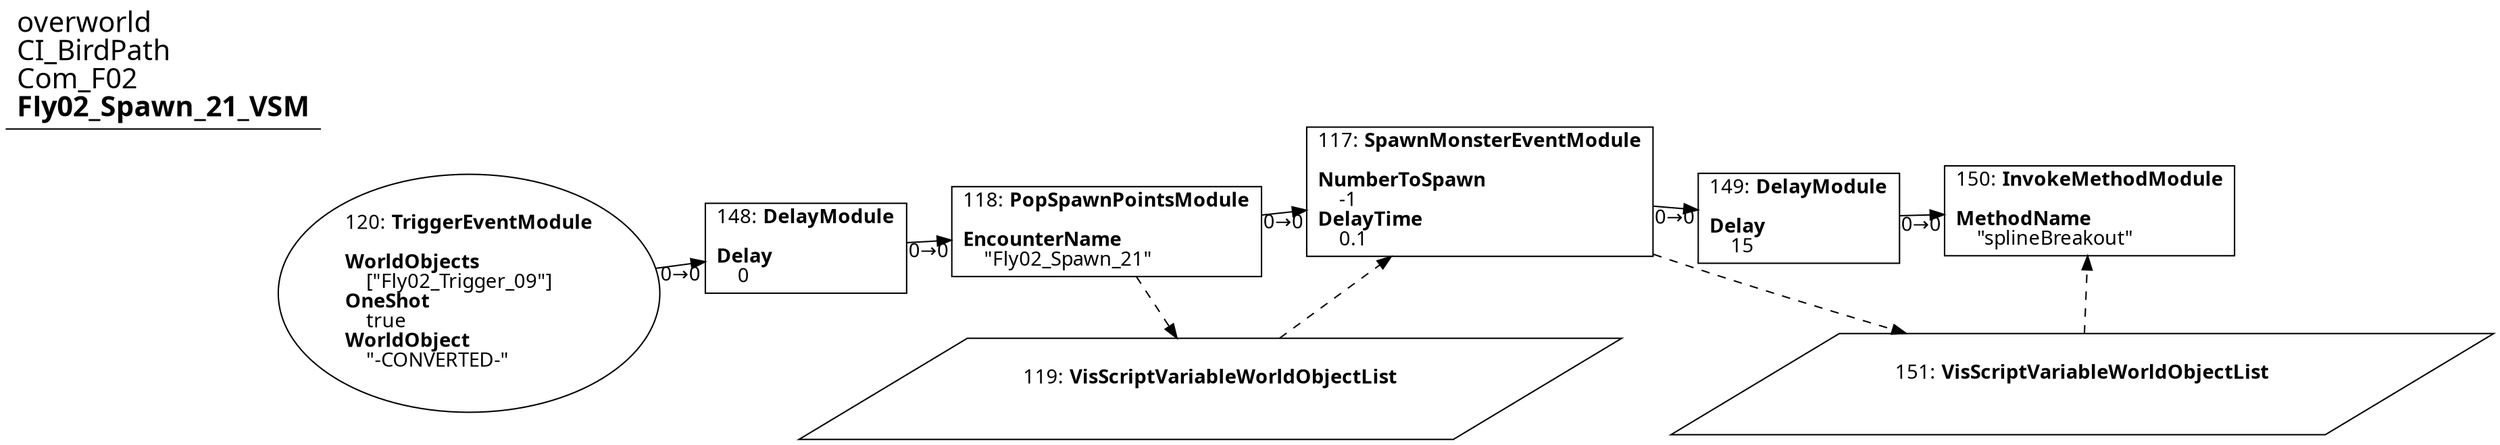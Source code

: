 digraph {
    layout = fdp;
    overlap = prism;
    sep = "+16";
    splines = spline;

    node [ shape = box ];

    graph [ fontname = "Segoe UI" ];
    node [ fontname = "Segoe UI" ];
    edge [ fontname = "Segoe UI" ];

    117 [ label = <117: <b>SpawnMonsterEventModule</b><br/><br/><b>NumberToSpawn</b><br align="left"/>    -1<br align="left"/><b>DelayTime</b><br align="left"/>    0.1<br align="left"/>> ];
    117 [ pos = "0.47900003,-2.5660002!" ];
    117 -> 149 [ label = "0→0" ];
    119 -> 117 [ style = dashed ];
    117 -> 151 [ style = dashed ];

    118 [ label = <118: <b>PopSpawnPointsModule</b><br/><br/><b>EncounterName</b><br align="left"/>    &quot;Fly02_Spawn_21&quot;<br align="left"/>> ];
    118 [ pos = "0.022000002,-2.5660002!" ];
    118 -> 117 [ label = "0→0" ];
    118 -> 119 [ style = dashed ];

    119 [ label = <119: <b>VisScriptVariableWorldObjectList</b><br/><br/>> ];
    119 [ shape = parallelogram ]
    119 [ pos = "0.27600002,-2.686!" ];

    120 [ label = <120: <b>TriggerEventModule</b><br/><br/><b>WorldObjects</b><br align="left"/>    [&quot;Fly02_Trigger_09&quot;]<br align="left"/><b>OneShot</b><br align="left"/>    true<br align="left"/><b>WorldObject</b><br align="left"/>    &quot;-CONVERTED-&quot;<br align="left"/>> ];
    120 [ shape = oval ]
    120 [ pos = "-0.462,-2.5640001!" ];
    120 -> 148 [ label = "0→0" ];

    148 [ label = <148: <b>DelayModule</b><br/><br/><b>Delay</b><br align="left"/>    0<br align="left"/>> ];
    148 [ pos = "-0.16700001,-2.5660002!" ];
    148 -> 118 [ label = "0→0" ];

    149 [ label = <149: <b>DelayModule</b><br/><br/><b>Delay</b><br align="left"/>    15<br align="left"/>> ];
    149 [ pos = "0.79200006,-2.5670002!" ];
    149 -> 150 [ label = "0→0" ];

    150 [ label = <150: <b>InvokeMethodModule</b><br/><br/><b>MethodName</b><br align="left"/>    &quot;splineBreakout&quot;<br align="left"/>> ];
    150 [ pos = "0.97200006,-2.5660002!" ];
    151 -> 150 [ style = dashed ];

    151 [ label = <151: <b>VisScriptVariableWorldObjectList</b><br/><br/>> ];
    151 [ shape = parallelogram ]
    151 [ pos = "0.786,-2.779!" ];

    title [ pos = "-0.46300003,-2.5630002!" ];
    title [ shape = underline ];
    title [ label = <<font point-size="20">overworld<br align="left"/>CI_BirdPath<br align="left"/>Com_F02<br align="left"/><b>Fly02_Spawn_21_VSM</b><br align="left"/></font>> ];
}
